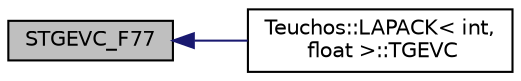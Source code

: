 digraph "STGEVC_F77"
{
  edge [fontname="Helvetica",fontsize="10",labelfontname="Helvetica",labelfontsize="10"];
  node [fontname="Helvetica",fontsize="10",shape=record];
  rankdir="LR";
  Node343 [label="STGEVC_F77",height=0.2,width=0.4,color="black", fillcolor="grey75", style="filled", fontcolor="black"];
  Node343 -> Node344 [dir="back",color="midnightblue",fontsize="10",style="solid",fontname="Helvetica"];
  Node344 [label="Teuchos::LAPACK\< int,\l float \>::TGEVC",height=0.2,width=0.4,color="black", fillcolor="white", style="filled",URL="$dd/d78/class_teuchos_1_1_l_a_p_a_c_k_3_01int_00_01float_01_4.html#a077b64a90b231a0b7c93ccf43ebcee37"];
}
